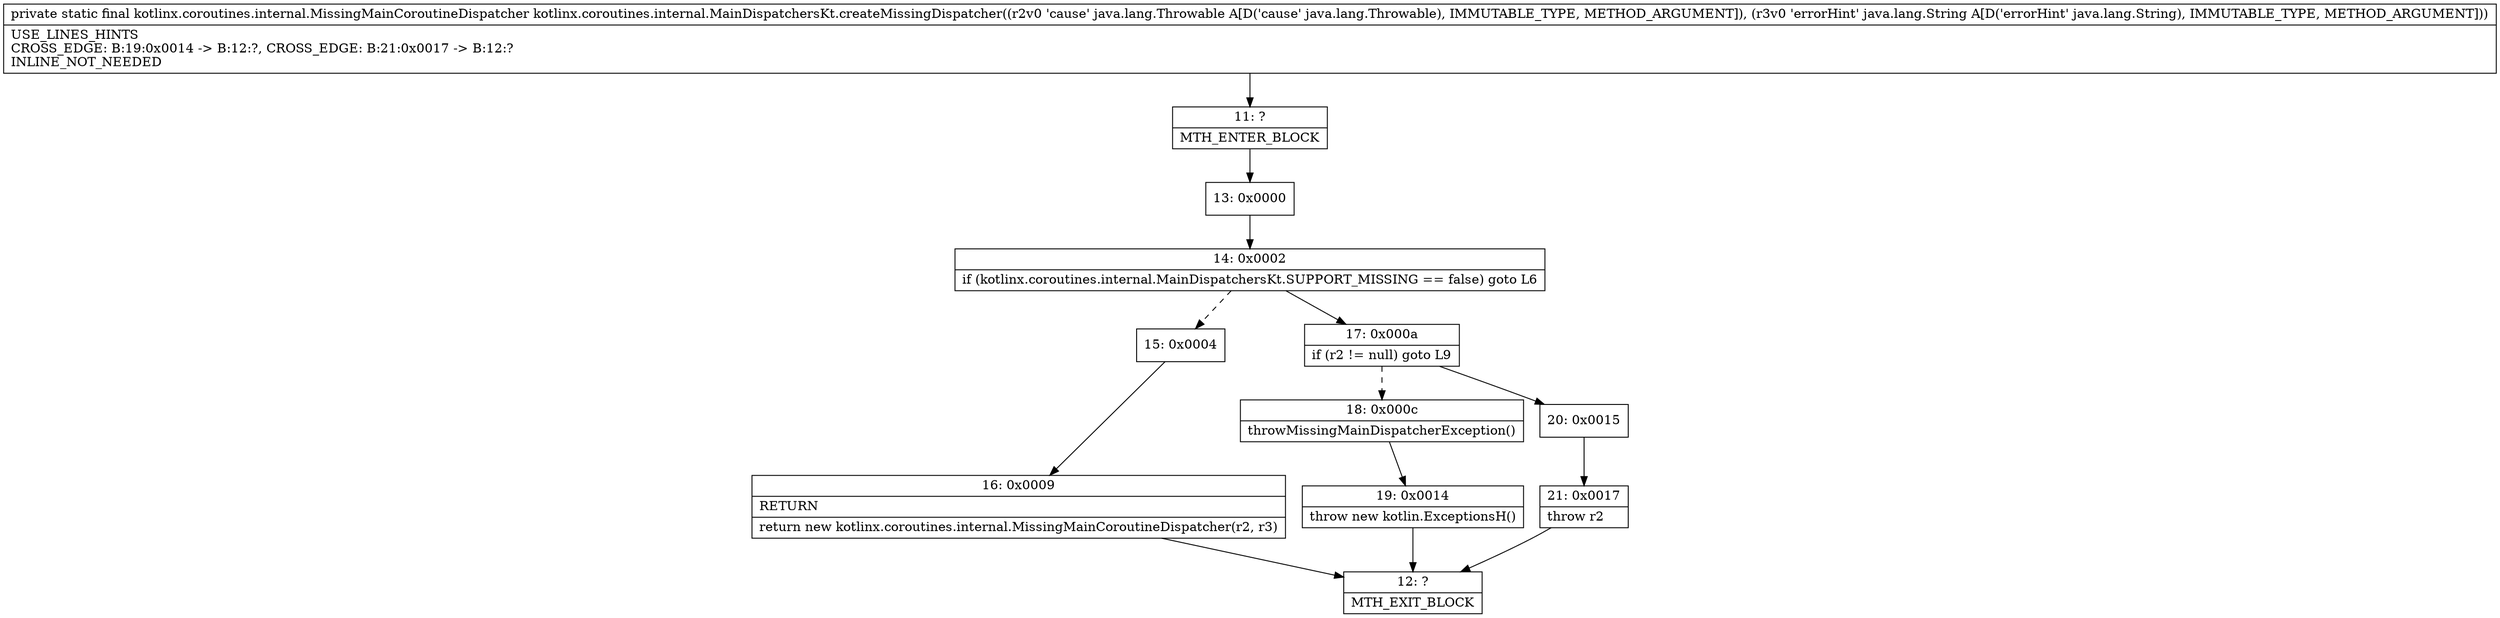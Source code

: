 digraph "CFG forkotlinx.coroutines.internal.MainDispatchersKt.createMissingDispatcher(Ljava\/lang\/Throwable;Ljava\/lang\/String;)Lkotlinx\/coroutines\/internal\/MissingMainCoroutineDispatcher;" {
Node_11 [shape=record,label="{11\:\ ?|MTH_ENTER_BLOCK\l}"];
Node_13 [shape=record,label="{13\:\ 0x0000}"];
Node_14 [shape=record,label="{14\:\ 0x0002|if (kotlinx.coroutines.internal.MainDispatchersKt.SUPPORT_MISSING == false) goto L6\l}"];
Node_15 [shape=record,label="{15\:\ 0x0004}"];
Node_16 [shape=record,label="{16\:\ 0x0009|RETURN\l|return new kotlinx.coroutines.internal.MissingMainCoroutineDispatcher(r2, r3)\l}"];
Node_12 [shape=record,label="{12\:\ ?|MTH_EXIT_BLOCK\l}"];
Node_17 [shape=record,label="{17\:\ 0x000a|if (r2 != null) goto L9\l}"];
Node_18 [shape=record,label="{18\:\ 0x000c|throwMissingMainDispatcherException()\l}"];
Node_19 [shape=record,label="{19\:\ 0x0014|throw new kotlin.ExceptionsH()\l}"];
Node_20 [shape=record,label="{20\:\ 0x0015}"];
Node_21 [shape=record,label="{21\:\ 0x0017|throw r2\l}"];
MethodNode[shape=record,label="{private static final kotlinx.coroutines.internal.MissingMainCoroutineDispatcher kotlinx.coroutines.internal.MainDispatchersKt.createMissingDispatcher((r2v0 'cause' java.lang.Throwable A[D('cause' java.lang.Throwable), IMMUTABLE_TYPE, METHOD_ARGUMENT]), (r3v0 'errorHint' java.lang.String A[D('errorHint' java.lang.String), IMMUTABLE_TYPE, METHOD_ARGUMENT]))  | USE_LINES_HINTS\lCROSS_EDGE: B:19:0x0014 \-\> B:12:?, CROSS_EDGE: B:21:0x0017 \-\> B:12:?\lINLINE_NOT_NEEDED\l}"];
MethodNode -> Node_11;Node_11 -> Node_13;
Node_13 -> Node_14;
Node_14 -> Node_15[style=dashed];
Node_14 -> Node_17;
Node_15 -> Node_16;
Node_16 -> Node_12;
Node_17 -> Node_18[style=dashed];
Node_17 -> Node_20;
Node_18 -> Node_19;
Node_19 -> Node_12;
Node_20 -> Node_21;
Node_21 -> Node_12;
}


